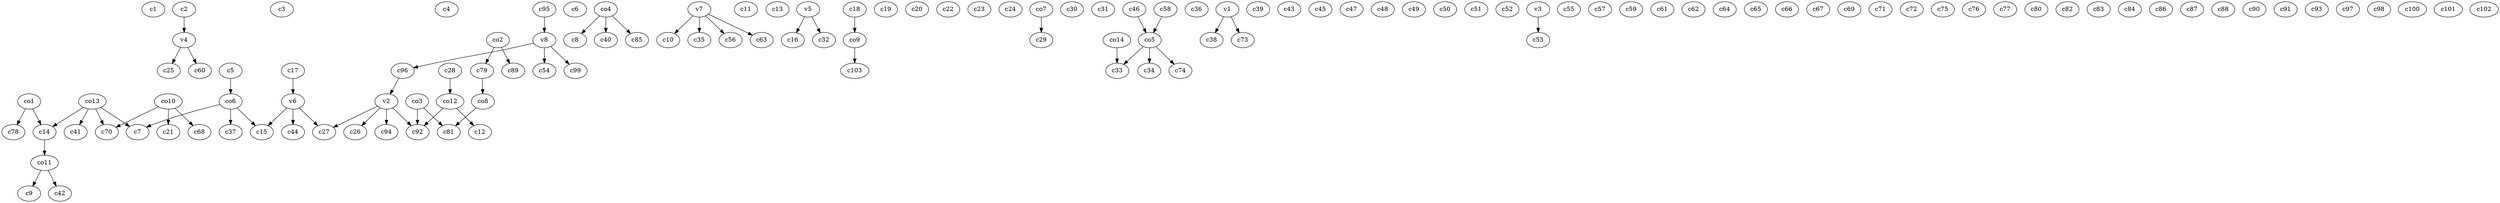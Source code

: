 strict digraph  {
c1;
c2;
c3;
c4;
c5;
c6;
c7;
c8;
c9;
c10;
c11;
c12;
c13;
c14;
c15;
c16;
c17;
c18;
c19;
c20;
c21;
c22;
c23;
c24;
c25;
c26;
c27;
c28;
c29;
c30;
c31;
c32;
c33;
c34;
c35;
c36;
c37;
c38;
c39;
c40;
c41;
c42;
c43;
c44;
c45;
c46;
c47;
c48;
c49;
c50;
c51;
c52;
c53;
c54;
c55;
c56;
c57;
c58;
c59;
c60;
c61;
c62;
c63;
c64;
c65;
c66;
c67;
c68;
c69;
c70;
c71;
c72;
c73;
c74;
c75;
c76;
c77;
c78;
c79;
c80;
c81;
c82;
c83;
c84;
c85;
c86;
c87;
c88;
c89;
c90;
c91;
c92;
c93;
c94;
c95;
c96;
c97;
c98;
c99;
c100;
c101;
c102;
c103;
v1;
v2;
v3;
v4;
v5;
v6;
v7;
v8;
co1;
co2;
co3;
co4;
co5;
co6;
co7;
co8;
co9;
co10;
co11;
co12;
co13;
co14;
c2 -> v4  [weight=1];
c5 -> co6  [weight=1];
c14 -> co11  [weight=1];
c17 -> v6  [weight=1];
c18 -> co9  [weight=1];
c28 -> co12  [weight=1];
c46 -> co5  [weight=1];
c58 -> co5  [weight=1];
c79 -> co8  [weight=1];
c95 -> v8  [weight=1];
c96 -> v2  [weight=1];
v1 -> c38  [weight=1];
v1 -> c73  [weight=1];
v2 -> c26  [weight=1];
v2 -> c94  [weight=1];
v2 -> c27  [weight=1];
v2 -> c92  [weight=1];
v3 -> c53  [weight=1];
v4 -> c25  [weight=1];
v4 -> c60  [weight=1];
v5 -> c16  [weight=1];
v5 -> c32  [weight=1];
v6 -> c27  [weight=1];
v6 -> c44  [weight=1];
v6 -> c15  [weight=1];
v7 -> c56  [weight=1];
v7 -> c35  [weight=1];
v7 -> c10  [weight=1];
v7 -> c63  [weight=1];
v8 -> c96  [weight=1];
v8 -> c54  [weight=1];
v8 -> c99  [weight=1];
co1 -> c14  [weight=1];
co1 -> c78  [weight=1];
co2 -> c89  [weight=1];
co2 -> c79  [weight=1];
co3 -> c92  [weight=1];
co3 -> c81  [weight=1];
co4 -> c85  [weight=1];
co4 -> c40  [weight=1];
co4 -> c8  [weight=1];
co5 -> c33  [weight=1];
co5 -> c34  [weight=1];
co5 -> c74  [weight=1];
co6 -> c37  [weight=1];
co6 -> c7  [weight=1];
co6 -> c15  [weight=1];
co7 -> c29  [weight=1];
co8 -> c81  [weight=1];
co9 -> c103  [weight=1];
co10 -> c21  [weight=1];
co10 -> c70  [weight=1];
co10 -> c68  [weight=1];
co11 -> c42  [weight=1];
co11 -> c9  [weight=1];
co12 -> c12  [weight=1];
co12 -> c92  [weight=1];
co13 -> c41  [weight=1];
co13 -> c7  [weight=1];
co13 -> c70  [weight=1];
co13 -> c14  [weight=1];
co14 -> c33  [weight=1];
}
